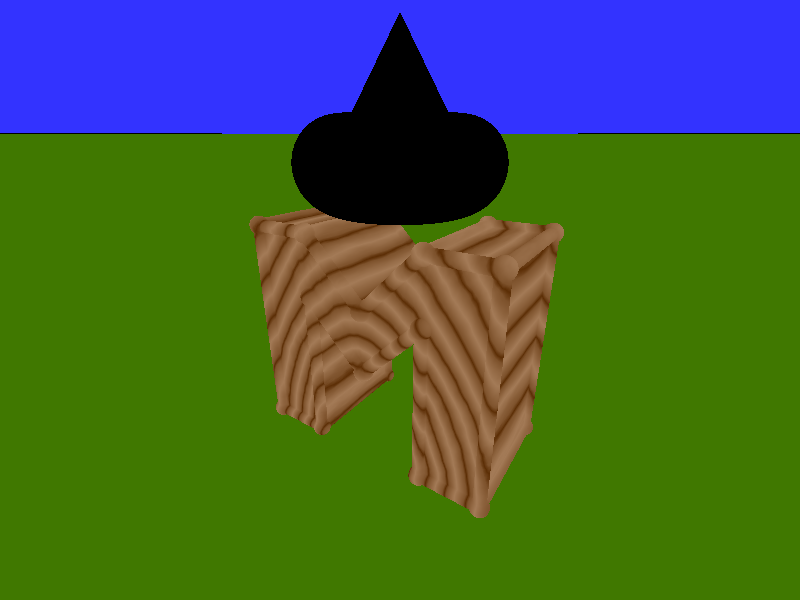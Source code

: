 //--------------------------------------------------------------------------
//----------------------------     header       ----------------------------
//--------------------------------------------------------------------------

//--------------------------------------------------------------------------
// POV-Ray 3.7 Scene File "lab7-template.pov"
// author:  Carter Fowler
// date:    4/9/2021
//--------------------------------------------------------------------------

//--------------------------------------------------------------------------
// global settings ---------------------------------------------------------


//--------------------------------------------------------------------------
// includes ----------------------------------------------------------------


//--------------------------------------------------------------------------
//----------------------------      scene       ----------------------------
//--------------------------------------------------------------------------

//--------------------------------------------------------------------------
// camera ------------------------------------------------------------------
// TODO #01 - place the camera
camera { angle 90
         location <2, 3, -3>
         look_at <0, 1.5, 0>
       }

//--------------------------------------------------------------------------
// lights ------------------------------------------------------------------

// sun ---------------------------------------------------------------------
// TODO #02 - place the first light
light_source { <1500, 2500, -2500>
               rgb<1,1,1>
             }

// sky ---------------------------------------------------------------------
// TODO #03 - place the second light
light_source { <-1000, 800, 3000>
               rgb<1,1,1>
             }

//--------------------------------------------------------------------------
// world -------------------------------------------------------------------

// ground ------------------------------------------------------------------
// TODO #04 - lay down the ground
plane { <0,1,0>, 0
        pigment { color rgb<0.25, 0.47, 0.00> }
}

// sky ---------------------------------------------------------------------
// TODO #05 - add in the sky
plane { <0,-1,0>, -10000
        pigment { color rgb<0.2, 0.2, 1.0> }
}

//--------------------------------------------------------------------------
//---------------------------- objects in scene ----------------------------
//--------------------------------------------------------------------------

union {

    // TODO #06 - make the M, piece by piece
    box { <-4, -3, -2>,
        <-2, 4, 2>
    }

    box { <2, -3, -2>,
        <4, 4, 2>
    }

    prism { -2, 2,
        7

        <-2, 2>,
        < 0, 0>,
        < 2, 2>,
        < 2, 4>,
        < 0, 2>,
        <-2, 4>,
        <-2, 2>

        rotate <-90,0,0>
    }

    // TODO #08 - add in some ornamentation
    cylinder { <-4,-3, 2>, <-4,4, 2>, 0.2 }
    cylinder { <-4,-3,-2>, <-4,4,-2>, 0.2 }
    cylinder { < 4,-3, 2>, < 4,4, 2>, 0.2 }
    cylinder { < 4,-3,-2>, < 4,4,-2>, 0.2 }
    cylinder { <-4,-3, 2>, <-2,-3, 2>, 0.2 }
    cylinder { < 4,-3, 2>, < 2,-3, 2>, 0.2 }
    cylinder { <-4,-3,-2>, <-2,-3,-2>, 0.2 }
    cylinder { < 4,-3,-2>, < 2,-3,-2>, 0.2 }
    cylinder { <-4, 4, 2>, <-2, 4, 2>, 0.2 }
    cylinder { < 4, 4, 2>, < 2, 4, 2>, 0.2 }
    cylinder { <-4, 4,-2>, <-2, 4,-2>, 0.2 }
    cylinder { < 4, 4,-2>, < 2, 4,-2>, 0.2 }
    cylinder { <-2,-3,-2>, <-2, 2,-2>, 0.2 }
    cylinder { <-2,-3, 2>, <-2, 2, 2>, 0.2 }
    cylinder { < 2,-3,-2>, < 2, 2,-2>, 0.2 }
    cylinder { < 2,-3, 2>, < 2, 2, 2>, 0.2 }
    cylinder { < 4, 4,-2>, < 4, 4, 2>, 0.2 }
    cylinder { <-4, 4,-2>, <-4, 4, 2>, 0.2 }
    cylinder { < 4,-3,-2>, < 4,-3, 2>, 0.2 }
    cylinder { <-4,-3,-2>, <-4,-3, 2>, 0.2 }
    cylinder { <-2,-3,-2>, <-2,-3, 2>, 0.2 }
    cylinder { < 2,-3,-2>, < 2,-3, 2>, 0.2 }
    cylinder { <-2, 4,-2>, <-2, 4, 2>, 0.2 }
    cylinder { < 2, 4,-2>, < 2, 4, 2>, 0.2 }
    cylinder { < 0, 0,-2>, < 0, 0, 2>, 0.2 }
    cylinder { < 2, 2,-2>, < 2, 2, 2>, 0.2 }
    cylinder { <-2, 2,-2>, < 0, 0,-2>, 0.2 }
    cylinder { < 0, 0,-2>, < 2, 2,-2>, 0.2 }
    cylinder { <-2, 4,-2>, < 0, 2,-2>, 0.2 }
    cylinder { < 0, 2,-2>, < 2, 4,-2>, 0.2 }
    cylinder { <-2, 2, 2>, < 0, 0, 2>, 0.2 }
    cylinder { < 0, 0, 2>, < 2, 2, 2>, 0.2 }
    cylinder { <-2, 4, 2>, < 0, 2, 2>, 0.2 }
    cylinder { < 0, 2, 2>, < 2, 4, 2>, 0.2 }

    sphere { <-4,-3, 2>, 0.3 }
    sphere { <-4,-3,-2>, 0.3 }
    sphere { <-4, 4, 2>, 0.3 }
    sphere { <-4, 4,-2>, 0.3 }
    sphere { < 4,-3, 2>, 0.3 }
    sphere { < 4,-3,-2>, 0.3 }
    sphere { < 4, 4, 2>, 0.3 }
    sphere { < 4, 4,-2>, 0.3 }
    sphere { <-2, 2,-2>, 0.3 }
    sphere { <-2,-3,-2>, 0.3 }
    sphere { < 2,-3,-2>, 0.3 }
    sphere { < 0, 0,-2>, 0.3 }
    sphere { < 2, 2,-2>, 0.3 }
    sphere { < 2, 4,-2>, 0.3 }
    sphere { < 0, 2,-2>, 0.3 }
    sphere { <-2, 4,-2>, 0.3 }
    sphere { <-2, 2, 2>, 0.3 }
    sphere { <-2,-3, 2>, 0.3 }
    sphere { < 2,-3, 2>, 0.3 }
    sphere { < 0, 0, 2>, 0.3 }
    sphere { < 2, 2, 2>, 0.3 }
    sphere { < 2, 4, 2>, 0.3 }
    sphere { < 0, 2, 2>, 0.3 }
    sphere { <-2, 4, 2>, 0.3 }

    // TODO #07C - form a more perfect union
    scale <0.3, 0.3, 0.3>

    translate <0.0, 1.0, 0.0>
    rotate 360*clock*y
    texture {
        pigment {
                wood
                color_map {
                    [0.0 color rgb<0.64, 0.48, 0.34>]
                    [0.8 color rgb<0.49, 0.32, 0.17>]
                    [1.0 color rgb<0.36, 0.18, 0.02>]
                }
                turbulence 0.05
                scale <0.2, 0.3, 1>
        }
        finish { phong 1 }
    }

    // TODO #07B - form a more perfect union pigment { color rgb<1.0, 0.0, 0.0> }
}

union {

    // TODO #06 - make the M, piece by piece
    torus {
        5, 4
    }

    cone {
            <0, 4, 0>, 4.0    // Center and radius of one end
            <0, 11, 0>, 0.0    // Center and radius of other end
    }

    // TODO #07C - form a more perfect union
    scale <0.1, 0.1, 0.1>

    translate <0.0, 2.75, 0.0>
    texture {
        finish { reflection {1.0} ambient 0 diffuse 0 }
    }

    // TODO #07B - form a more perfect union  -
}